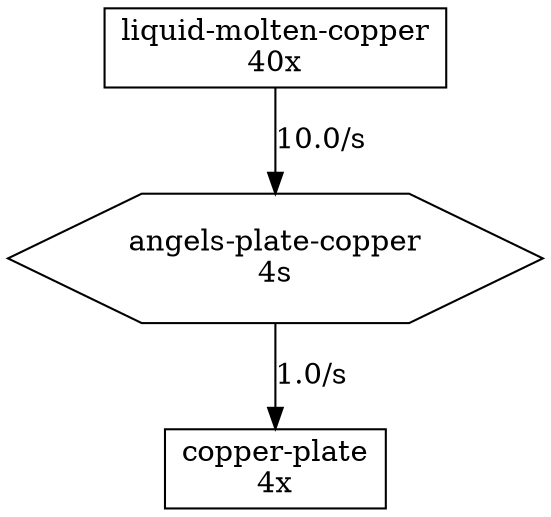 // angels-plate-copper
digraph {
	"angels-plate-copper" [label="angels-plate-copper
4s" shape=hexagon]
	// liquid-molten-copper
	{
		"liquid-molten-copper" [label="liquid-molten-copper
40x" shape=box]
	}
	"liquid-molten-copper" -> "angels-plate-copper" [label="10.0/s"]
	// copper-plate
	{
		"copper-plate" [label="copper-plate
4x" shape=box]
	}
	"angels-plate-copper" -> "copper-plate" [label="1.0/s"]
}

